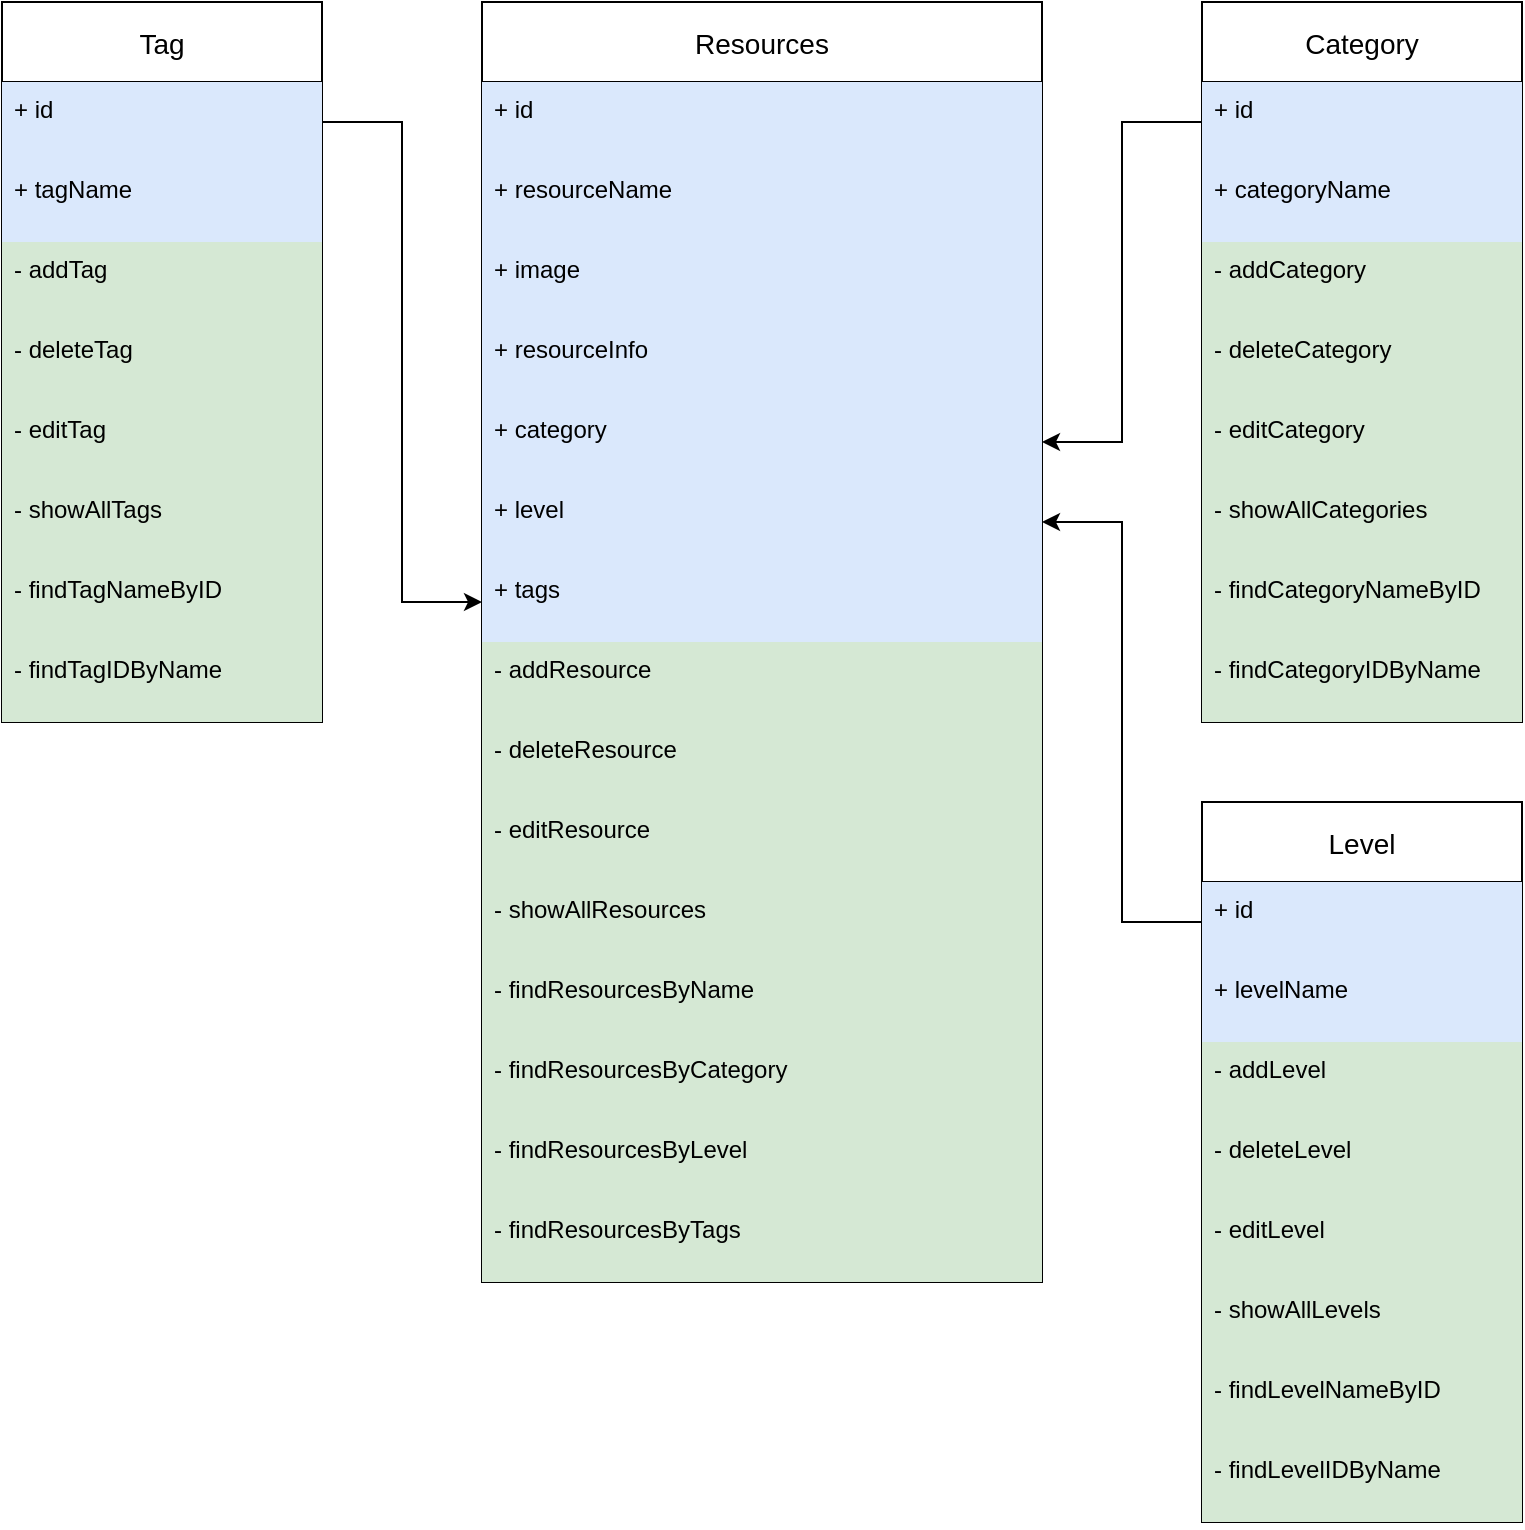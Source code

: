 <mxfile version="13.6.3" type="device" pages="2"><diagram id="bVdQAztoGI6fc3hdF5Er" name="Database Page"><mxGraphModel dx="840" dy="752" grid="1" gridSize="10" guides="1" tooltips="1" connect="1" arrows="1" fold="1" page="1" pageScale="1" pageWidth="827" pageHeight="1169" math="0" shadow="0"><root><mxCell id="0"/><mxCell id="1" parent="0"/><mxCell id="H63R0E3K6bL7DKIHXdV0-73" style="edgeStyle=orthogonalEdgeStyle;rounded=0;orthogonalLoop=1;jettySize=auto;html=1;exitX=0;exitY=0.5;exitDx=0;exitDy=0;entryX=1;entryY=0.5;entryDx=0;entryDy=0;" edge="1" parent="1" source="H63R0E3K6bL7DKIHXdV0-51" target="H63R0E3K6bL7DKIHXdV0-33"><mxGeometry relative="1" as="geometry"/></mxCell><mxCell id="H63R0E3K6bL7DKIHXdV0-74" style="edgeStyle=orthogonalEdgeStyle;rounded=0;orthogonalLoop=1;jettySize=auto;html=1;exitX=0;exitY=0.5;exitDx=0;exitDy=0;entryX=1;entryY=0.5;entryDx=0;entryDy=0;" edge="1" parent="1" source="H63R0E3K6bL7DKIHXdV0-44" target="H63R0E3K6bL7DKIHXdV0-32"><mxGeometry relative="1" as="geometry"/></mxCell><mxCell id="H63R0E3K6bL7DKIHXdV0-77" style="edgeStyle=orthogonalEdgeStyle;rounded=0;orthogonalLoop=1;jettySize=auto;html=1;exitX=1;exitY=0.5;exitDx=0;exitDy=0;entryX=0;entryY=0.5;entryDx=0;entryDy=0;" edge="1" parent="1" source="H63R0E3K6bL7DKIHXdV0-55" target="H63R0E3K6bL7DKIHXdV0-34"><mxGeometry relative="1" as="geometry"/></mxCell><mxCell id="H63R0E3K6bL7DKIHXdV0-27" value="Resources" style="swimlane;fontStyle=0;childLayout=stackLayout;horizontal=1;startSize=40;horizontalStack=0;resizeParent=1;resizeParentMax=0;resizeLast=0;collapsible=1;marginBottom=0;align=center;fontSize=14;" vertex="1" parent="1"><mxGeometry x="280" y="80" width="280" height="640" as="geometry"/></mxCell><mxCell id="H63R0E3K6bL7DKIHXdV0-28" value="+ id" style="text;fillColor=#dae8fc;spacingLeft=4;spacingRight=4;overflow=hidden;rotatable=0;points=[[0,0.5],[1,0.5]];portConstraint=eastwest;fontSize=12;" vertex="1" parent="H63R0E3K6bL7DKIHXdV0-27"><mxGeometry y="40" width="280" height="40" as="geometry"/></mxCell><mxCell id="H63R0E3K6bL7DKIHXdV0-42" value="+ resourceName" style="text;fillColor=#dae8fc;spacingLeft=4;spacingRight=4;overflow=hidden;rotatable=0;points=[[0,0.5],[1,0.5]];portConstraint=eastwest;fontSize=12;" vertex="1" parent="H63R0E3K6bL7DKIHXdV0-27"><mxGeometry y="80" width="280" height="40" as="geometry"/></mxCell><mxCell id="H63R0E3K6bL7DKIHXdV0-29" value="+ image" style="text;fillColor=#dae8fc;spacingLeft=4;spacingRight=4;overflow=hidden;rotatable=0;points=[[0,0.5],[1,0.5]];portConstraint=eastwest;fontSize=12;" vertex="1" parent="H63R0E3K6bL7DKIHXdV0-27"><mxGeometry y="120" width="280" height="40" as="geometry"/></mxCell><mxCell id="H63R0E3K6bL7DKIHXdV0-30" value="+ resourceInfo&#10;" style="text;fillColor=#dae8fc;spacingLeft=4;spacingRight=4;overflow=hidden;rotatable=0;points=[[0,0.5],[1,0.5]];portConstraint=eastwest;fontSize=12;" vertex="1" parent="H63R0E3K6bL7DKIHXdV0-27"><mxGeometry y="160" width="280" height="40" as="geometry"/></mxCell><mxCell id="H63R0E3K6bL7DKIHXdV0-32" value="+ category&#10;" style="text;fillColor=#dae8fc;spacingLeft=4;spacingRight=4;overflow=hidden;rotatable=0;points=[[0,0.5],[1,0.5]];portConstraint=eastwest;fontSize=12;" vertex="1" parent="H63R0E3K6bL7DKIHXdV0-27"><mxGeometry y="200" width="280" height="40" as="geometry"/></mxCell><mxCell id="H63R0E3K6bL7DKIHXdV0-33" value="+ level&#10;" style="text;fillColor=#dae8fc;spacingLeft=4;spacingRight=4;overflow=hidden;rotatable=0;points=[[0,0.5],[1,0.5]];portConstraint=eastwest;fontSize=12;" vertex="1" parent="H63R0E3K6bL7DKIHXdV0-27"><mxGeometry y="240" width="280" height="40" as="geometry"/></mxCell><mxCell id="H63R0E3K6bL7DKIHXdV0-34" value="+ tags&#10;" style="text;fillColor=#dae8fc;spacingLeft=4;spacingRight=4;overflow=hidden;rotatable=0;points=[[0,0.5],[1,0.5]];portConstraint=eastwest;fontSize=12;" vertex="1" parent="H63R0E3K6bL7DKIHXdV0-27"><mxGeometry y="280" width="280" height="40" as="geometry"/></mxCell><mxCell id="H63R0E3K6bL7DKIHXdV0-35" value="- addResource" style="text;fillColor=#d5e8d4;spacingLeft=4;spacingRight=4;overflow=hidden;rotatable=0;points=[[0,0.5],[1,0.5]];portConstraint=eastwest;fontSize=12;strokeWidth=1;" vertex="1" parent="H63R0E3K6bL7DKIHXdV0-27"><mxGeometry y="320" width="280" height="40" as="geometry"/></mxCell><mxCell id="H63R0E3K6bL7DKIHXdV0-37" value="- deleteResource" style="text;fillColor=#d5e8d4;spacingLeft=4;spacingRight=4;overflow=hidden;rotatable=0;points=[[0,0.5],[1,0.5]];portConstraint=eastwest;fontSize=12;strokeWidth=1;" vertex="1" parent="H63R0E3K6bL7DKIHXdV0-27"><mxGeometry y="360" width="280" height="40" as="geometry"/></mxCell><mxCell id="H63R0E3K6bL7DKIHXdV0-38" value="- editResource" style="text;fillColor=#d5e8d4;spacingLeft=4;spacingRight=4;overflow=hidden;rotatable=0;points=[[0,0.5],[1,0.5]];portConstraint=eastwest;fontSize=12;strokeWidth=1;" vertex="1" parent="H63R0E3K6bL7DKIHXdV0-27"><mxGeometry y="400" width="280" height="40" as="geometry"/></mxCell><mxCell id="H63R0E3K6bL7DKIHXdV0-80" value="- showAllResources" style="text;fillColor=#d5e8d4;spacingLeft=4;spacingRight=4;overflow=hidden;rotatable=0;points=[[0,0.5],[1,0.5]];portConstraint=eastwest;fontSize=12;strokeWidth=1;" vertex="1" parent="H63R0E3K6bL7DKIHXdV0-27"><mxGeometry y="440" width="280" height="40" as="geometry"/></mxCell><mxCell id="H63R0E3K6bL7DKIHXdV0-79" value="- findResourcesByName" style="text;fillColor=#d5e8d4;spacingLeft=4;spacingRight=4;overflow=hidden;rotatable=0;points=[[0,0.5],[1,0.5]];portConstraint=eastwest;fontSize=12;strokeWidth=1;" vertex="1" parent="H63R0E3K6bL7DKIHXdV0-27"><mxGeometry y="480" width="280" height="40" as="geometry"/></mxCell><mxCell id="H63R0E3K6bL7DKIHXdV0-81" value="- findResourcesByCategory" style="text;fillColor=#d5e8d4;spacingLeft=4;spacingRight=4;overflow=hidden;rotatable=0;points=[[0,0.5],[1,0.5]];portConstraint=eastwest;fontSize=12;strokeWidth=1;" vertex="1" parent="H63R0E3K6bL7DKIHXdV0-27"><mxGeometry y="520" width="280" height="40" as="geometry"/></mxCell><mxCell id="H63R0E3K6bL7DKIHXdV0-82" value="- findResourcesByLevel" style="text;fillColor=#d5e8d4;spacingLeft=4;spacingRight=4;overflow=hidden;rotatable=0;points=[[0,0.5],[1,0.5]];portConstraint=eastwest;fontSize=12;strokeWidth=1;" vertex="1" parent="H63R0E3K6bL7DKIHXdV0-27"><mxGeometry y="560" width="280" height="40" as="geometry"/></mxCell><mxCell id="H63R0E3K6bL7DKIHXdV0-39" value="- findResourcesByTags" style="text;fillColor=#d5e8d4;spacingLeft=4;spacingRight=4;overflow=hidden;rotatable=0;points=[[0,0.5],[1,0.5]];portConstraint=eastwest;fontSize=12;strokeWidth=1;" vertex="1" parent="H63R0E3K6bL7DKIHXdV0-27"><mxGeometry y="600" width="280" height="40" as="geometry"/></mxCell><mxCell id="H63R0E3K6bL7DKIHXdV0-54" value="Tag" style="swimlane;fontStyle=0;childLayout=stackLayout;horizontal=1;startSize=40;horizontalStack=0;resizeParent=1;resizeParentMax=0;resizeLast=0;collapsible=1;marginBottom=0;align=center;fontSize=14;strokeWidth=1;" vertex="1" parent="1"><mxGeometry x="40" y="80" width="160" height="360" as="geometry"/></mxCell><mxCell id="H63R0E3K6bL7DKIHXdV0-55" value="+ id" style="text;fillColor=#dae8fc;spacingLeft=4;spacingRight=4;overflow=hidden;rotatable=0;points=[[0,0.5],[1,0.5]];portConstraint=eastwest;fontSize=12;" vertex="1" parent="H63R0E3K6bL7DKIHXdV0-54"><mxGeometry y="40" width="160" height="40" as="geometry"/></mxCell><mxCell id="H63R0E3K6bL7DKIHXdV0-56" value="+ tagName" style="text;fillColor=#dae8fc;spacingLeft=4;spacingRight=4;overflow=hidden;rotatable=0;points=[[0,0.5],[1,0.5]];portConstraint=eastwest;fontSize=12;" vertex="1" parent="H63R0E3K6bL7DKIHXdV0-54"><mxGeometry y="80" width="160" height="40" as="geometry"/></mxCell><mxCell id="H63R0E3K6bL7DKIHXdV0-57" value="- addTag" style="text;fillColor=#d5e8d4;spacingLeft=4;spacingRight=4;overflow=hidden;rotatable=0;points=[[0,0.5],[1,0.5]];portConstraint=eastwest;fontSize=12;" vertex="1" parent="H63R0E3K6bL7DKIHXdV0-54"><mxGeometry y="120" width="160" height="40" as="geometry"/></mxCell><mxCell id="H63R0E3K6bL7DKIHXdV0-68" value="- deleteTag" style="text;fillColor=#d5e8d4;spacingLeft=4;spacingRight=4;overflow=hidden;rotatable=0;points=[[0,0.5],[1,0.5]];portConstraint=eastwest;fontSize=12;" vertex="1" parent="H63R0E3K6bL7DKIHXdV0-54"><mxGeometry y="160" width="160" height="40" as="geometry"/></mxCell><mxCell id="H63R0E3K6bL7DKIHXdV0-69" value="- editTag" style="text;fillColor=#d5e8d4;spacingLeft=4;spacingRight=4;overflow=hidden;rotatable=0;points=[[0,0.5],[1,0.5]];portConstraint=eastwest;fontSize=12;" vertex="1" parent="H63R0E3K6bL7DKIHXdV0-54"><mxGeometry y="200" width="160" height="40" as="geometry"/></mxCell><mxCell id="H63R0E3K6bL7DKIHXdV0-85" value="- showAllTags" style="text;fillColor=#d5e8d4;spacingLeft=4;spacingRight=4;overflow=hidden;rotatable=0;points=[[0,0.5],[1,0.5]];portConstraint=eastwest;fontSize=12;" vertex="1" parent="H63R0E3K6bL7DKIHXdV0-54"><mxGeometry y="240" width="160" height="40" as="geometry"/></mxCell><mxCell id="H63R0E3K6bL7DKIHXdV0-86" value="- findTagNameByID" style="text;fillColor=#d5e8d4;spacingLeft=4;spacingRight=4;overflow=hidden;rotatable=0;points=[[0,0.5],[1,0.5]];portConstraint=eastwest;fontSize=12;" vertex="1" parent="H63R0E3K6bL7DKIHXdV0-54"><mxGeometry y="280" width="160" height="40" as="geometry"/></mxCell><mxCell id="H63R0E3K6bL7DKIHXdV0-70" value="- findTagIDByName" style="text;fillColor=#d5e8d4;spacingLeft=4;spacingRight=4;overflow=hidden;rotatable=0;points=[[0,0.5],[1,0.5]];portConstraint=eastwest;fontSize=12;" vertex="1" parent="H63R0E3K6bL7DKIHXdV0-54"><mxGeometry y="320" width="160" height="40" as="geometry"/></mxCell><mxCell id="H63R0E3K6bL7DKIHXdV0-43" value="Category" style="swimlane;fontStyle=0;childLayout=stackLayout;horizontal=1;startSize=40;horizontalStack=0;resizeParent=1;resizeParentMax=0;resizeLast=0;collapsible=1;marginBottom=0;align=center;fontSize=14;strokeWidth=1;" vertex="1" parent="1"><mxGeometry x="640" y="80" width="160" height="360" as="geometry"/></mxCell><mxCell id="H63R0E3K6bL7DKIHXdV0-44" value="+ id" style="text;fillColor=#dae8fc;spacingLeft=4;spacingRight=4;overflow=hidden;rotatable=0;points=[[0,0.5],[1,0.5]];portConstraint=eastwest;fontSize=12;" vertex="1" parent="H63R0E3K6bL7DKIHXdV0-43"><mxGeometry y="40" width="160" height="40" as="geometry"/></mxCell><mxCell id="H63R0E3K6bL7DKIHXdV0-45" value="+ categoryName" style="text;fillColor=#dae8fc;spacingLeft=4;spacingRight=4;overflow=hidden;rotatable=0;points=[[0,0.5],[1,0.5]];portConstraint=eastwest;fontSize=12;" vertex="1" parent="H63R0E3K6bL7DKIHXdV0-43"><mxGeometry y="80" width="160" height="40" as="geometry"/></mxCell><mxCell id="H63R0E3K6bL7DKIHXdV0-58" value="- addCategory" style="text;fillColor=#d5e8d4;spacingLeft=4;spacingRight=4;overflow=hidden;rotatable=0;points=[[0,0.5],[1,0.5]];portConstraint=eastwest;fontSize=12;" vertex="1" parent="H63R0E3K6bL7DKIHXdV0-43"><mxGeometry y="120" width="160" height="40" as="geometry"/></mxCell><mxCell id="H63R0E3K6bL7DKIHXdV0-60" value="- deleteCategory" style="text;fillColor=#d5e8d4;spacingLeft=4;spacingRight=4;overflow=hidden;rotatable=0;points=[[0,0.5],[1,0.5]];portConstraint=eastwest;fontSize=12;" vertex="1" parent="H63R0E3K6bL7DKIHXdV0-43"><mxGeometry y="160" width="160" height="40" as="geometry"/></mxCell><mxCell id="H63R0E3K6bL7DKIHXdV0-61" value="- editCategory" style="text;fillColor=#d5e8d4;spacingLeft=4;spacingRight=4;overflow=hidden;rotatable=0;points=[[0,0.5],[1,0.5]];portConstraint=eastwest;fontSize=12;" vertex="1" parent="H63R0E3K6bL7DKIHXdV0-43"><mxGeometry y="200" width="160" height="40" as="geometry"/></mxCell><mxCell id="H63R0E3K6bL7DKIHXdV0-62" value="- showAllCategories" style="text;fillColor=#d5e8d4;spacingLeft=4;spacingRight=4;overflow=hidden;rotatable=0;points=[[0,0.5],[1,0.5]];portConstraint=eastwest;fontSize=12;" vertex="1" parent="H63R0E3K6bL7DKIHXdV0-43"><mxGeometry y="240" width="160" height="40" as="geometry"/></mxCell><mxCell id="H63R0E3K6bL7DKIHXdV0-75" value="- findCategoryNameByID" style="text;fillColor=#d5e8d4;spacingLeft=4;spacingRight=4;overflow=hidden;rotatable=0;points=[[0,0.5],[1,0.5]];portConstraint=eastwest;fontSize=12;" vertex="1" parent="H63R0E3K6bL7DKIHXdV0-43"><mxGeometry y="280" width="160" height="40" as="geometry"/></mxCell><mxCell id="H63R0E3K6bL7DKIHXdV0-83" value="- findCategoryIDByName" style="text;fillColor=#d5e8d4;spacingLeft=4;spacingRight=4;overflow=hidden;rotatable=0;points=[[0,0.5],[1,0.5]];portConstraint=eastwest;fontSize=12;" vertex="1" parent="H63R0E3K6bL7DKIHXdV0-43"><mxGeometry y="320" width="160" height="40" as="geometry"/></mxCell><mxCell id="H63R0E3K6bL7DKIHXdV0-50" value="Level" style="swimlane;fontStyle=0;childLayout=stackLayout;horizontal=1;startSize=40;horizontalStack=0;resizeParent=1;resizeParentMax=0;resizeLast=0;collapsible=1;marginBottom=0;align=center;fontSize=14;strokeWidth=1;" vertex="1" parent="1"><mxGeometry x="640" y="480" width="160" height="360" as="geometry"/></mxCell><mxCell id="H63R0E3K6bL7DKIHXdV0-51" value="+ id" style="text;fillColor=#dae8fc;spacingLeft=4;spacingRight=4;overflow=hidden;rotatable=0;points=[[0,0.5],[1,0.5]];portConstraint=eastwest;fontSize=12;" vertex="1" parent="H63R0E3K6bL7DKIHXdV0-50"><mxGeometry y="40" width="160" height="40" as="geometry"/></mxCell><mxCell id="H63R0E3K6bL7DKIHXdV0-52" value="+ levelName" style="text;fillColor=#dae8fc;spacingLeft=4;spacingRight=4;overflow=hidden;rotatable=0;points=[[0,0.5],[1,0.5]];portConstraint=eastwest;fontSize=12;" vertex="1" parent="H63R0E3K6bL7DKIHXdV0-50"><mxGeometry y="80" width="160" height="40" as="geometry"/></mxCell><mxCell id="H63R0E3K6bL7DKIHXdV0-63" value="- addLevel" style="text;fillColor=#d5e8d4;spacingLeft=4;spacingRight=4;overflow=hidden;rotatable=0;points=[[0,0.5],[1,0.5]];portConstraint=eastwest;fontSize=12;" vertex="1" parent="H63R0E3K6bL7DKIHXdV0-50"><mxGeometry y="120" width="160" height="40" as="geometry"/></mxCell><mxCell id="H63R0E3K6bL7DKIHXdV0-64" value="- deleteLevel" style="text;fillColor=#d5e8d4;spacingLeft=4;spacingRight=4;overflow=hidden;rotatable=0;points=[[0,0.5],[1,0.5]];portConstraint=eastwest;fontSize=12;" vertex="1" parent="H63R0E3K6bL7DKIHXdV0-50"><mxGeometry y="160" width="160" height="40" as="geometry"/></mxCell><mxCell id="H63R0E3K6bL7DKIHXdV0-65" value="- editLevel" style="text;fillColor=#d5e8d4;spacingLeft=4;spacingRight=4;overflow=hidden;rotatable=0;points=[[0,0.5],[1,0.5]];portConstraint=eastwest;fontSize=12;" vertex="1" parent="H63R0E3K6bL7DKIHXdV0-50"><mxGeometry y="200" width="160" height="40" as="geometry"/></mxCell><mxCell id="H63R0E3K6bL7DKIHXdV0-66" value="- showAllLevels" style="text;fillColor=#d5e8d4;spacingLeft=4;spacingRight=4;overflow=hidden;rotatable=0;points=[[0,0.5],[1,0.5]];portConstraint=eastwest;fontSize=12;" vertex="1" parent="H63R0E3K6bL7DKIHXdV0-50"><mxGeometry y="240" width="160" height="40" as="geometry"/></mxCell><mxCell id="H63R0E3K6bL7DKIHXdV0-76" value="- findLevelNameByID" style="text;fillColor=#d5e8d4;spacingLeft=4;spacingRight=4;overflow=hidden;rotatable=0;points=[[0,0.5],[1,0.5]];portConstraint=eastwest;fontSize=12;" vertex="1" parent="H63R0E3K6bL7DKIHXdV0-50"><mxGeometry y="280" width="160" height="40" as="geometry"/></mxCell><mxCell id="H63R0E3K6bL7DKIHXdV0-84" value="- findLevelIDByName" style="text;fillColor=#d5e8d4;spacingLeft=4;spacingRight=4;overflow=hidden;rotatable=0;points=[[0,0.5],[1,0.5]];portConstraint=eastwest;fontSize=12;" vertex="1" parent="H63R0E3K6bL7DKIHXdV0-50"><mxGeometry y="320" width="160" height="40" as="geometry"/></mxCell></root></mxGraphModel></diagram><diagram id="OPJYOzVmI6DYkJKvKFfE" name="Authentication"><mxGraphModel dx="840" dy="752" grid="1" gridSize="10" guides="1" tooltips="1" connect="1" arrows="1" fold="1" page="1" pageScale="1" pageWidth="827" pageHeight="1169" math="0" shadow="0"><root><mxCell id="3kjfIgZDaHPsUXByqI1Q-0"/><mxCell id="3kjfIgZDaHPsUXByqI1Q-1" parent="3kjfIgZDaHPsUXByqI1Q-0"/><mxCell id="3kjfIgZDaHPsUXByqI1Q-2" value="User" style="swimlane;fontStyle=0;childLayout=stackLayout;horizontal=1;startSize=40;horizontalStack=0;resizeParent=1;resizeParentMax=0;resizeLast=0;collapsible=1;marginBottom=0;align=center;fontSize=14;strokeColor=#000000;strokeWidth=1;fillColor=#ffffff;" vertex="1" parent="3kjfIgZDaHPsUXByqI1Q-1"><mxGeometry x="40" y="40" width="200" height="240" as="geometry"/></mxCell><mxCell id="3kjfIgZDaHPsUXByqI1Q-3" value="- ID" style="text;strokeColor=none;fillColor=none;spacingLeft=4;spacingRight=4;overflow=hidden;rotatable=0;points=[[0,0.5],[1,0.5]];portConstraint=eastwest;fontSize=12;" vertex="1" parent="3kjfIgZDaHPsUXByqI1Q-2"><mxGeometry y="40" width="200" height="40" as="geometry"/></mxCell><mxCell id="3kjfIgZDaHPsUXByqI1Q-4" value="- firstName" style="text;strokeColor=none;fillColor=none;spacingLeft=4;spacingRight=4;overflow=hidden;rotatable=0;points=[[0,0.5],[1,0.5]];portConstraint=eastwest;fontSize=12;" vertex="1" parent="3kjfIgZDaHPsUXByqI1Q-2"><mxGeometry y="80" width="200" height="40" as="geometry"/></mxCell><mxCell id="3kjfIgZDaHPsUXByqI1Q-5" value="- secondName" style="text;strokeColor=none;fillColor=none;spacingLeft=4;spacingRight=4;overflow=hidden;rotatable=0;points=[[0,0.5],[1,0.5]];portConstraint=eastwest;fontSize=12;" vertex="1" parent="3kjfIgZDaHPsUXByqI1Q-2"><mxGeometry y="120" width="200" height="40" as="geometry"/></mxCell><mxCell id="3kjfIgZDaHPsUXByqI1Q-6" value="- userName" style="text;strokeColor=none;fillColor=none;spacingLeft=4;spacingRight=4;overflow=hidden;rotatable=0;points=[[0,0.5],[1,0.5]];portConstraint=eastwest;fontSize=12;" vertex="1" parent="3kjfIgZDaHPsUXByqI1Q-2"><mxGeometry y="160" width="200" height="40" as="geometry"/></mxCell><mxCell id="3kjfIgZDaHPsUXByqI1Q-7" value="- password" style="text;strokeColor=none;fillColor=none;spacingLeft=4;spacingRight=4;overflow=hidden;rotatable=0;points=[[0,0.5],[1,0.5]];portConstraint=eastwest;fontSize=12;" vertex="1" parent="3kjfIgZDaHPsUXByqI1Q-2"><mxGeometry y="200" width="200" height="40" as="geometry"/></mxCell></root></mxGraphModel></diagram></mxfile>